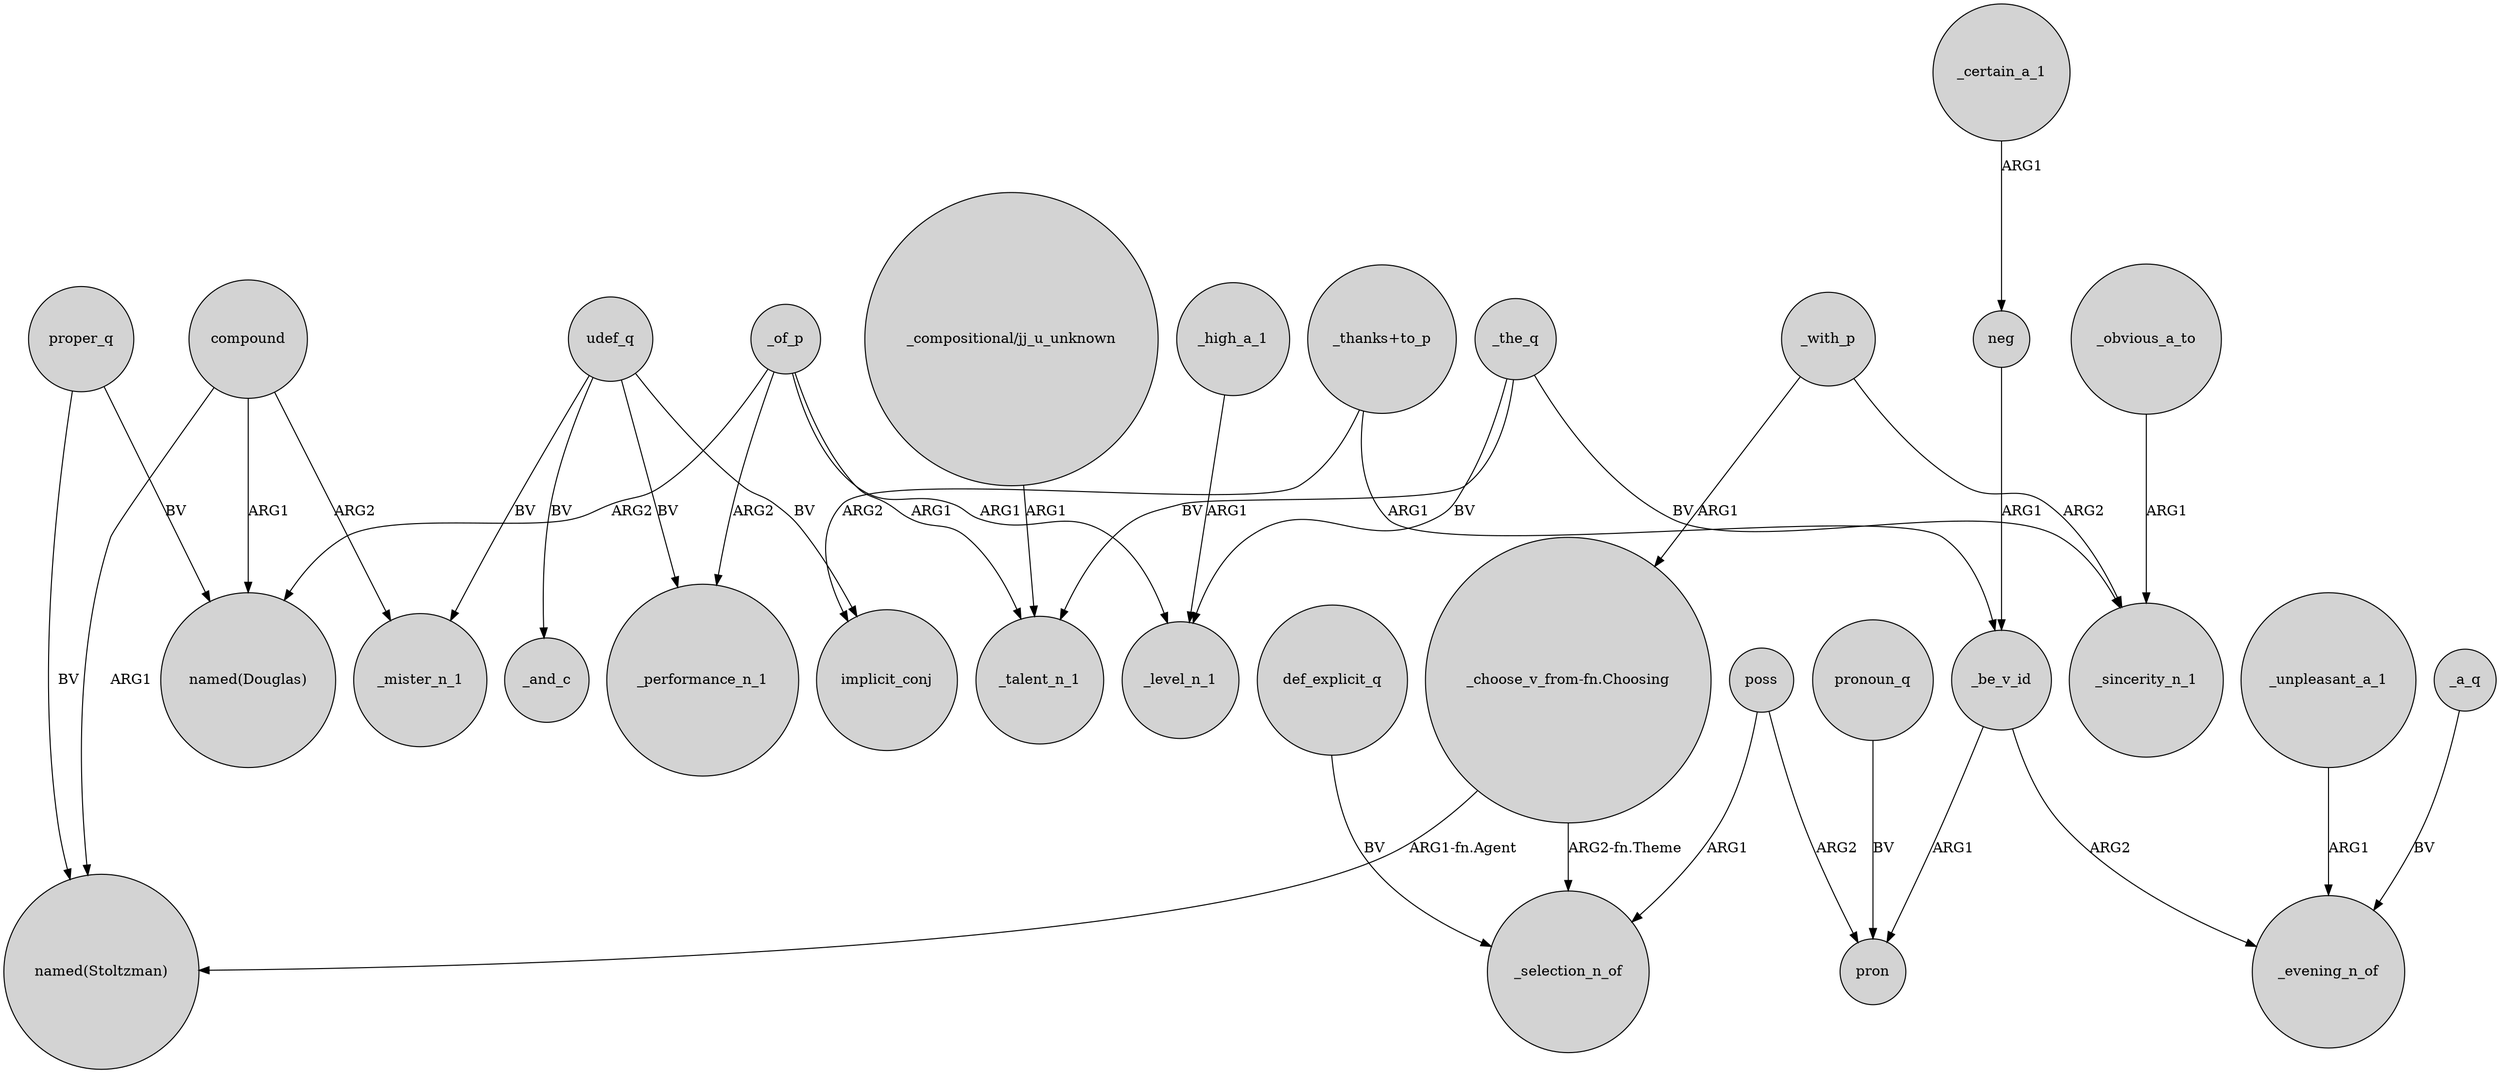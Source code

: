 digraph {
	node [shape=circle style=filled]
	compound -> "named(Douglas)" [label=ARG1]
	"_thanks+to_p" -> _be_v_id [label=ARG1]
	poss -> pron [label=ARG2]
	_the_q -> _sincerity_n_1 [label=BV]
	_with_p -> "_choose_v_from-fn.Choosing" [label=ARG1]
	_of_p -> _performance_n_1 [label=ARG2]
	compound -> _mister_n_1 [label=ARG2]
	udef_q -> _mister_n_1 [label=BV]
	poss -> _selection_n_of [label=ARG1]
	_of_p -> _talent_n_1 [label=ARG1]
	_the_q -> _level_n_1 [label=BV]
	"_compositional/jj_u_unknown" -> _talent_n_1 [label=ARG1]
	udef_q -> implicit_conj [label=BV]
	_be_v_id -> pron [label=ARG1]
	udef_q -> _performance_n_1 [label=BV]
	_with_p -> _sincerity_n_1 [label=ARG2]
	_of_p -> "named(Douglas)" [label=ARG2]
	compound -> "named(Stoltzman)" [label=ARG1]
	pronoun_q -> pron [label=BV]
	_be_v_id -> _evening_n_of [label=ARG2]
	_obvious_a_to -> _sincerity_n_1 [label=ARG1]
	_high_a_1 -> _level_n_1 [label=ARG1]
	_of_p -> _level_n_1 [label=ARG1]
	_the_q -> _talent_n_1 [label=BV]
	"_thanks+to_p" -> implicit_conj [label=ARG2]
	_unpleasant_a_1 -> _evening_n_of [label=ARG1]
	_certain_a_1 -> neg [label=ARG1]
	"_choose_v_from-fn.Choosing" -> _selection_n_of [label="ARG2-fn.Theme"]
	def_explicit_q -> _selection_n_of [label=BV]
	neg -> _be_v_id [label=ARG1]
	proper_q -> "named(Stoltzman)" [label=BV]
	udef_q -> _and_c [label=BV]
	"_choose_v_from-fn.Choosing" -> "named(Stoltzman)" [label="ARG1-fn.Agent"]
	_a_q -> _evening_n_of [label=BV]
	proper_q -> "named(Douglas)" [label=BV]
}
